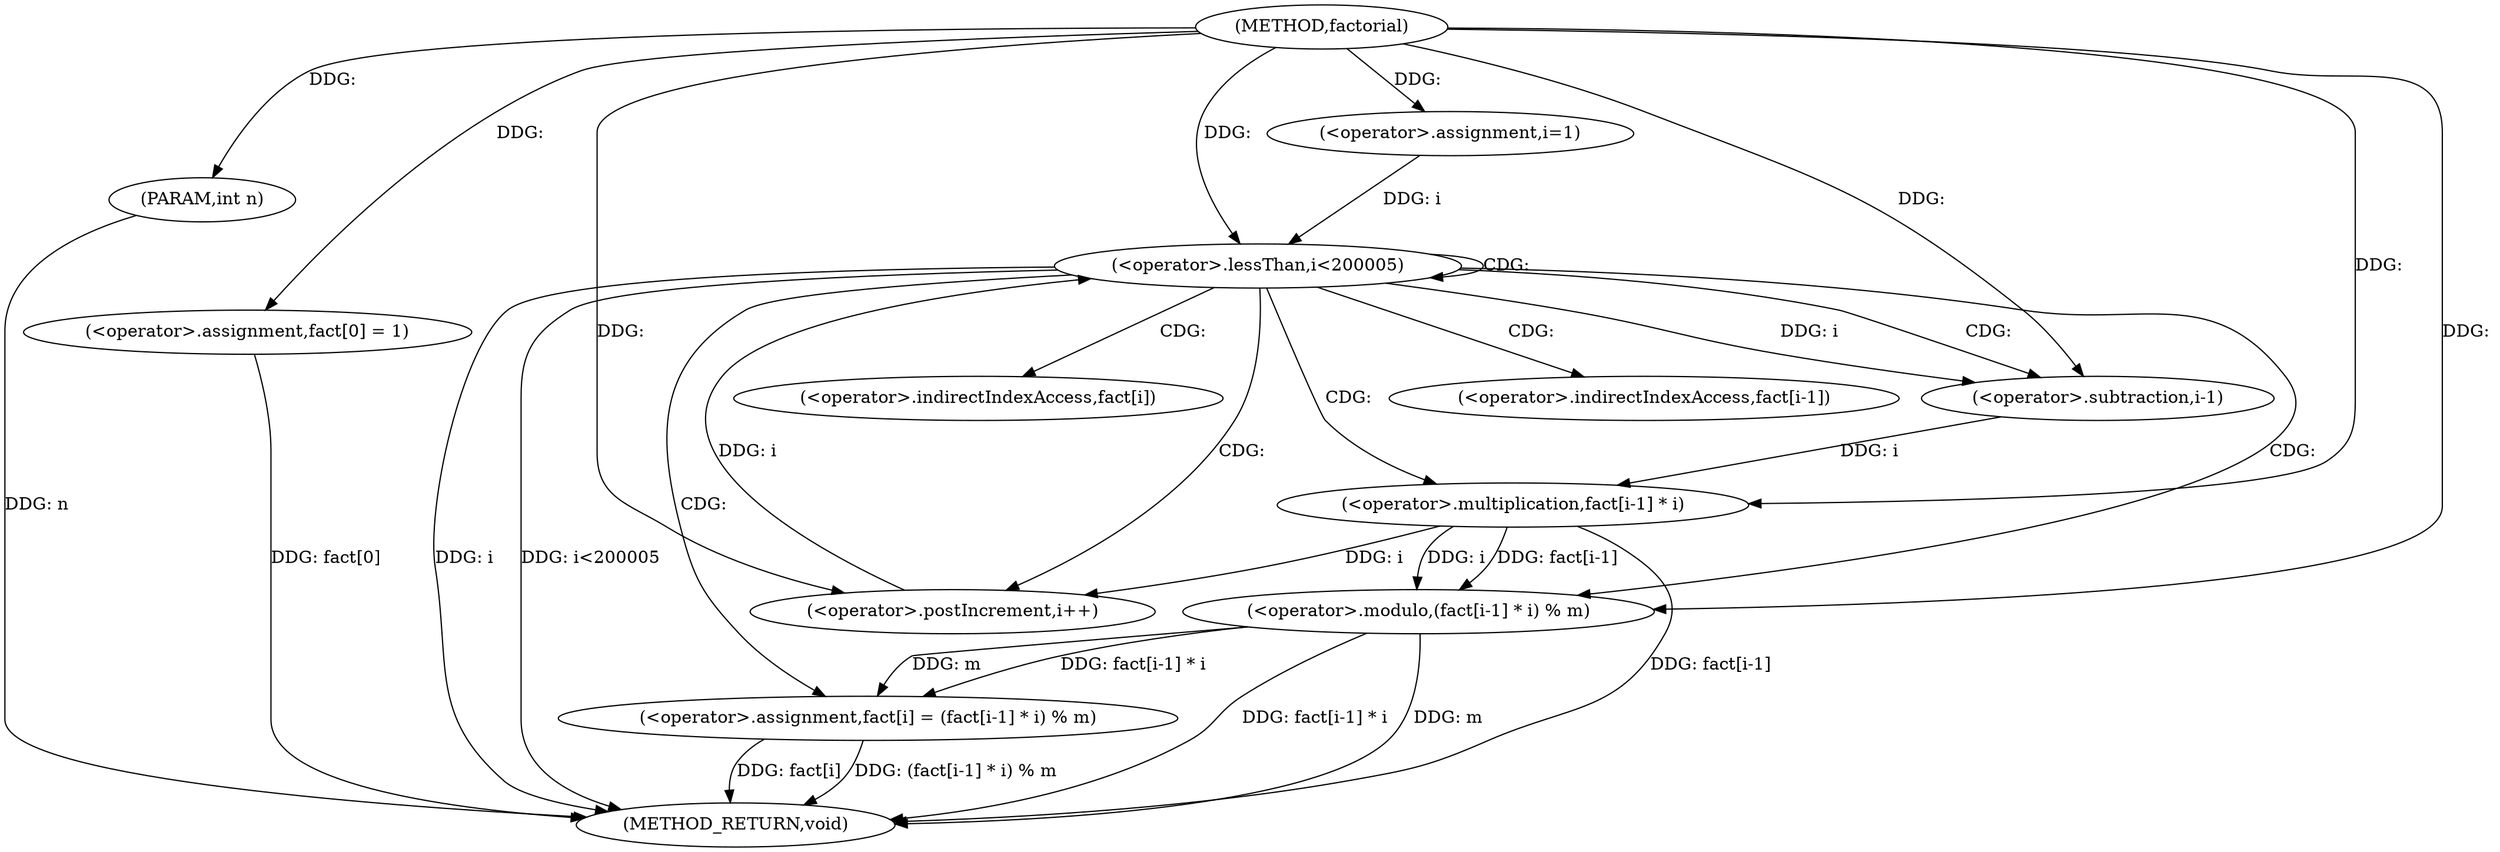 digraph "factorial" {  
"1000148" [label = "(METHOD,factorial)" ]
"1000180" [label = "(METHOD_RETURN,void)" ]
"1000149" [label = "(PARAM,int n)" ]
"1000151" [label = "(<operator>.assignment,fact[0] = 1)" ]
"1000158" [label = "(<operator>.assignment,i=1)" ]
"1000161" [label = "(<operator>.lessThan,i<200005)" ]
"1000164" [label = "(<operator>.postIncrement,i++)" ]
"1000167" [label = "(<operator>.assignment,fact[i] = (fact[i-1] * i) % m)" ]
"1000171" [label = "(<operator>.modulo,(fact[i-1] * i) % m)" ]
"1000172" [label = "(<operator>.multiplication,fact[i-1] * i)" ]
"1000175" [label = "(<operator>.subtraction,i-1)" ]
"1000168" [label = "(<operator>.indirectIndexAccess,fact[i])" ]
"1000173" [label = "(<operator>.indirectIndexAccess,fact[i-1])" ]
  "1000149" -> "1000180"  [ label = "DDG: n"] 
  "1000151" -> "1000180"  [ label = "DDG: fact[0]"] 
  "1000161" -> "1000180"  [ label = "DDG: i"] 
  "1000161" -> "1000180"  [ label = "DDG: i<200005"] 
  "1000167" -> "1000180"  [ label = "DDG: fact[i]"] 
  "1000172" -> "1000180"  [ label = "DDG: fact[i-1]"] 
  "1000171" -> "1000180"  [ label = "DDG: fact[i-1] * i"] 
  "1000167" -> "1000180"  [ label = "DDG: (fact[i-1] * i) % m"] 
  "1000171" -> "1000180"  [ label = "DDG: m"] 
  "1000148" -> "1000149"  [ label = "DDG: "] 
  "1000148" -> "1000151"  [ label = "DDG: "] 
  "1000148" -> "1000158"  [ label = "DDG: "] 
  "1000158" -> "1000161"  [ label = "DDG: i"] 
  "1000164" -> "1000161"  [ label = "DDG: i"] 
  "1000148" -> "1000161"  [ label = "DDG: "] 
  "1000172" -> "1000164"  [ label = "DDG: i"] 
  "1000148" -> "1000164"  [ label = "DDG: "] 
  "1000171" -> "1000167"  [ label = "DDG: m"] 
  "1000171" -> "1000167"  [ label = "DDG: fact[i-1] * i"] 
  "1000172" -> "1000171"  [ label = "DDG: i"] 
  "1000172" -> "1000171"  [ label = "DDG: fact[i-1]"] 
  "1000148" -> "1000171"  [ label = "DDG: "] 
  "1000175" -> "1000172"  [ label = "DDG: i"] 
  "1000148" -> "1000172"  [ label = "DDG: "] 
  "1000161" -> "1000175"  [ label = "DDG: i"] 
  "1000148" -> "1000175"  [ label = "DDG: "] 
  "1000161" -> "1000168"  [ label = "CDG: "] 
  "1000161" -> "1000161"  [ label = "CDG: "] 
  "1000161" -> "1000171"  [ label = "CDG: "] 
  "1000161" -> "1000164"  [ label = "CDG: "] 
  "1000161" -> "1000167"  [ label = "CDG: "] 
  "1000161" -> "1000172"  [ label = "CDG: "] 
  "1000161" -> "1000173"  [ label = "CDG: "] 
  "1000161" -> "1000175"  [ label = "CDG: "] 
}

